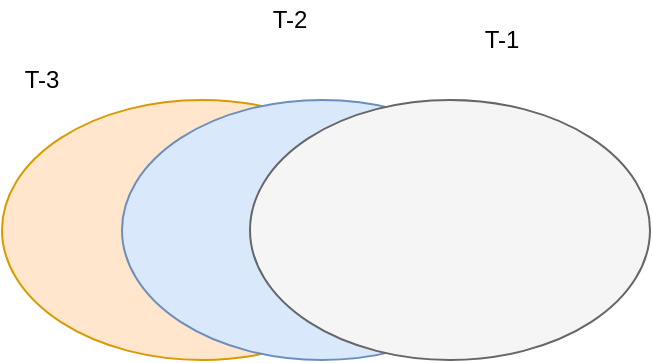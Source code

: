 <mxfile version="14.9.0" type="github"><diagram id="0oDl1MHd10yxktUDLVmI" name="Page-1"><mxGraphModel dx="1255" dy="811" grid="1" gridSize="10" guides="1" tooltips="1" connect="1" arrows="1" fold="1" page="1" pageScale="1" pageWidth="827" pageHeight="1169" math="0" shadow="0"><root><mxCell id="0"/><mxCell id="1" parent="0"/><mxCell id="EZFK8i8KoXwRZ8VUh1wl-1" value="" style="ellipse;whiteSpace=wrap;html=1;fillColor=#ffe6cc;strokeColor=#d79b00;" vertex="1" parent="1"><mxGeometry x="190" y="230" width="200" height="130" as="geometry"/></mxCell><mxCell id="EZFK8i8KoXwRZ8VUh1wl-2" value="" style="ellipse;whiteSpace=wrap;html=1;fillColor=#dae8fc;strokeColor=#6c8ebf;" vertex="1" parent="1"><mxGeometry x="250" y="230" width="200" height="130" as="geometry"/></mxCell><mxCell id="EZFK8i8KoXwRZ8VUh1wl-3" value="" style="ellipse;whiteSpace=wrap;html=1;fillColor=#f5f5f5;strokeColor=#666666;fontColor=#333333;" vertex="1" parent="1"><mxGeometry x="314" y="230" width="200" height="130" as="geometry"/></mxCell><mxCell id="EZFK8i8KoXwRZ8VUh1wl-4" value="T-3" style="text;html=1;strokeColor=none;fillColor=none;align=center;verticalAlign=middle;whiteSpace=wrap;rounded=0;" vertex="1" parent="1"><mxGeometry x="190" y="210" width="40" height="20" as="geometry"/></mxCell><mxCell id="EZFK8i8KoXwRZ8VUh1wl-5" value="T-2" style="text;html=1;strokeColor=none;fillColor=none;align=center;verticalAlign=middle;whiteSpace=wrap;rounded=0;" vertex="1" parent="1"><mxGeometry x="314" y="180" width="40" height="20" as="geometry"/></mxCell><mxCell id="EZFK8i8KoXwRZ8VUh1wl-6" value="T-1" style="text;html=1;strokeColor=none;fillColor=none;align=center;verticalAlign=middle;whiteSpace=wrap;rounded=0;" vertex="1" parent="1"><mxGeometry x="420" y="190" width="40" height="20" as="geometry"/></mxCell></root></mxGraphModel></diagram></mxfile>